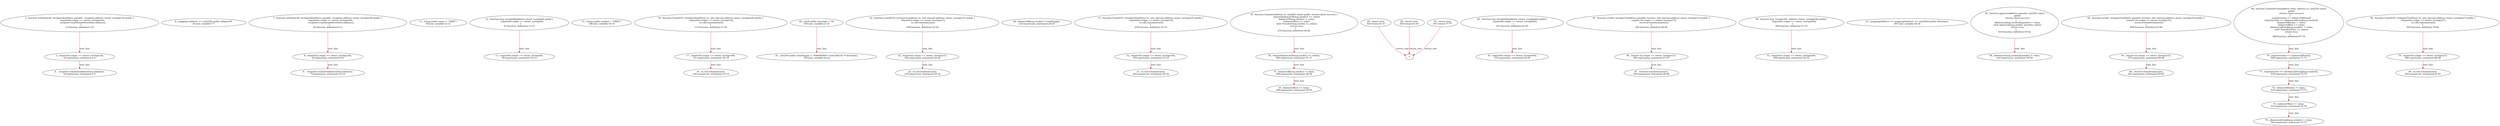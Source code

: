 digraph  {
13 [code="function withdrawAll_txorigin14(address payable _recipient,address owner_txorigin14) public {\n        require(tx.origin == owner_txorigin14);\n        _recipient.transfer(address(this).balance);\n    }", label="2_ function withdrawAll_txorigin14(address payable _recipient,address owner_txorigin14) public {\n        require(tx.origin == owner_txorigin14);\n        _recipient.transfer(address(this).balance);\n    }\n13-function_definition-3-6", method="withdrawAll_txorigin14(address payable _recipient,address owner_txorigin14)", type_label=function_definition];
25 [code="require(tx.origin == owner_txorigin14);", label="3_ require(tx.origin == owner_txorigin14);\n25-expression_statement-4-4", method="withdrawAll_txorigin14(address payable _recipient,address owner_txorigin14)", type_label=expression_statement];
34 [code="_recipient.transfer(address(this).balance);", label="4_ _recipient.transfer(address(this).balance);\n34-expression_statement-5-5", method="withdrawAll_txorigin14(address payable _recipient,address owner_txorigin14)", type_label=expression_statement];
45 [code="mapping (address => uint256) public balanceOf;", label="6_ mapping (address => uint256) public balanceOf;\n45-new_variable-7-7", method="", type_label=new_variable];
52 [code="function withdrawAll_txorigin30(address payable _recipient,address owner_txorigin30) public {\n        require(tx.origin == owner_txorigin30);\n        _recipient.transfer(address(this).balance);\n    }", label="7_ function withdrawAll_txorigin30(address payable _recipient,address owner_txorigin30) public {\n        require(tx.origin == owner_txorigin30);\n        _recipient.transfer(address(this).balance);\n    }\n52-function_definition-8-11", method="withdrawAll_txorigin30(address payable _recipient,address owner_txorigin30)", type_label=function_definition];
64 [code="require(tx.origin == owner_txorigin30);", label="8_ require(tx.origin == owner_txorigin30);\n64-expression_statement-9-9", method="withdrawAll_txorigin30(address payable _recipient,address owner_txorigin30)", type_label=expression_statement];
73 [code="_recipient.transfer(address(this).balance);", label="9_ _recipient.transfer(address(this).balance);\n73-expression_statement-10-10", method="withdrawAll_txorigin30(address payable _recipient,address owner_txorigin30)", type_label=expression_statement];
84 [code="string public name = \"TAMC\";", label="11_ string public name = \"TAMC\";\n84-new_variable-12-12", method="", type_label=new_variable];
91 [code="function bug_txorigin8(address owner_txorigin8) public{\n        require(tx.origin == owner_txorigin8);\n    }", label="12_ function bug_txorigin8(address owner_txorigin8) public{\n        require(tx.origin == owner_txorigin8);\n    }\n91-function_definition-13-15", method="bug_txorigin8(address owner_txorigin8)", type_label=function_definition];
99 [code="require(tx.origin == owner_txorigin8);", label="13_ require(tx.origin == owner_txorigin8);\n99-expression_statement-14-14", method="bug_txorigin8(address owner_txorigin8)", type_label=expression_statement];
108 [code="string public symbol = \"TAMC\";", label="15_ string public symbol = \"TAMC\";\n108-new_variable-16-16", method="", type_label=new_variable];
115 [code="function transferTo_txorigin39(address to, uint amount,address owner_txorigin39) public {\n  require(tx.origin == owner_txorigin39);\n  to.call.value(amount);\n}", label="16_ function transferTo_txorigin39(address to, uint amount,address owner_txorigin39) public {\n  require(tx.origin == owner_txorigin39);\n  to.call.value(amount);\n}\n115-function_definition-17-20", method="transferTo_txorigin39(address to,uint amount,address owner_txorigin39)", type_label=function_definition];
131 [code="require(tx.origin == owner_txorigin39);", label="17_ require(tx.origin == owner_txorigin39);\n131-expression_statement-18-18", method="transferTo_txorigin39(address to,uint amount,address owner_txorigin39)", type_label=expression_statement];
140 [code="to.call.value(amount);", label="18_ to.call.value(amount);\n140-expression_statement-19-19", method="transferTo_txorigin39(address to,uint amount,address owner_txorigin39)", type_label=expression_statement];
149 [code="uint8 public decimals = 18;", label="20_ uint8 public decimals = 18;\n149-new_variable-21-21", method="", type_label=new_variable];
155 [code="uint256 public totalSupply = 1000000000 * (uint256(10) ** decimals);", label="21_ uint256 public totalSupply = 1000000000 * (uint256(10) ** decimals);\n155-new_variable-22-22", method="", type_label=new_variable];
168 [code="function transferTo_txorigin31(address to, uint amount,address owner_txorigin31) public {\n  require(tx.origin == owner_txorigin31);\n  to.call.value(amount);\n}", label="22_ function transferTo_txorigin31(address to, uint amount,address owner_txorigin31) public {\n  require(tx.origin == owner_txorigin31);\n  to.call.value(amount);\n}\n168-function_definition-23-26", method="transferTo_txorigin31(address to,uint amount,address owner_txorigin31)", type_label=function_definition];
184 [code="require(tx.origin == owner_txorigin31);", label="23_ require(tx.origin == owner_txorigin31);\n184-expression_statement-24-24", method="transferTo_txorigin31(address to,uint amount,address owner_txorigin31)", type_label=expression_statement];
193 [code="to.call.value(amount);", label="24_ to.call.value(amount);\n193-expression_statement-25-25", method="transferTo_txorigin31(address to,uint amount,address owner_txorigin31)", type_label=expression_statement];
218 [code="balanceOf[msg.sender] = totalSupply;", label="28_ balanceOf[msg.sender] = totalSupply;\n218-expression_statement-29-29", method="", type_label=expression_statement];
238 [code="function transferTo_txorigin35(address to, uint amount,address owner_txorigin35) public {\n  require(tx.origin == owner_txorigin35);\n  to.call.value(amount);\n}", label="31_ function transferTo_txorigin35(address to, uint amount,address owner_txorigin35) public {\n  require(tx.origin == owner_txorigin35);\n  to.call.value(amount);\n}\n238-function_definition-32-35", method="transferTo_txorigin35(address to,uint amount,address owner_txorigin35)", type_label=function_definition];
254 [code="require(tx.origin == owner_txorigin35);", label="32_ require(tx.origin == owner_txorigin35);\n254-expression_statement-33-33", method="transferTo_txorigin35(address to,uint amount,address owner_txorigin35)", type_label=expression_statement];
263 [code="to.call.value(amount);", label="33_ to.call.value(amount);\n263-expression_statement-34-34", method="transferTo_txorigin35(address to,uint amount,address owner_txorigin35)", type_label=expression_statement];
272 [code="function transfer(address to, uint256 value) public returns (bool success) {\n        require(balanceOf[msg.sender] >= value);\n        balanceOf[msg.sender] -= value;\n        balanceOf[to] += value;\n        emit Transfer(msg.sender, to, value);\n        return true;\n    }", label="35_ function transfer(address to, uint256 value) public returns (bool success) {\n        require(balanceOf[msg.sender] >= value);\n        balanceOf[msg.sender] -= value;\n        balanceOf[to] += value;\n        emit Transfer(msg.sender, to, value);\n        return true;\n    }\n272-function_definition-36-42", method="transfer(address to,uint256 value)", type_label=function_definition];
289 [code="require(balanceOf[msg.sender] >= value);", label="36_ require(balanceOf[msg.sender] >= value);\n289-expression_statement-37-37", method="transfer(address to,uint256 value)", type_label=expression_statement];
300 [code="balanceOf[msg.sender] -= value;", label="37_ balanceOf[msg.sender] -= value;\n300-expression_statement-38-38", method="transfer(address to,uint256 value)", type_label=expression_statement];
308 [code="balanceOf[to] += value;", label="38_ balanceOf[to] += value;\n308-expression_statement-39-39", method="transfer(address to,uint256 value)", type_label=expression_statement];
324 [code="return true;", label="40_ return true;\n324-return-41-41", method="transfer(address to,uint256 value)", type_label=return];
327 [code="function bug_txorigin40(address owner_txorigin40) public{\n        require(tx.origin == owner_txorigin40);\n    }", label="42_ function bug_txorigin40(address owner_txorigin40) public{\n        require(tx.origin == owner_txorigin40);\n    }\n327-function_definition-43-45", method="bug_txorigin40(address owner_txorigin40)", type_label=function_definition];
335 [code="require(tx.origin == owner_txorigin40);", label="43_ require(tx.origin == owner_txorigin40);\n335-expression_statement-44-44", method="bug_txorigin40(address owner_txorigin40)", type_label=expression_statement];
344 [code="function sendto_txorigin13(address payable receiver, uint amount,address owner_txorigin13) public {\n	require (tx.origin == owner_txorigin13);\n	receiver.transfer(amount);\n}", label="45_ function sendto_txorigin13(address payable receiver, uint amount,address owner_txorigin13) public {\n	require (tx.origin == owner_txorigin13);\n	receiver.transfer(amount);\n}\n344-function_definition-46-49", method="sendto_txorigin13(address payable receiver,uint amount,address owner_txorigin13)", type_label=function_definition];
360 [code="require (tx.origin == owner_txorigin13);", label="46_ require (tx.origin == owner_txorigin13);\n360-expression_statement-47-47", method="sendto_txorigin13(address payable receiver,uint amount,address owner_txorigin13)", type_label=expression_statement];
369 [code="receiver.transfer(amount);", label="47_ receiver.transfer(amount);\n369-expression_statement-48-48", method="sendto_txorigin13(address payable receiver,uint amount,address owner_txorigin13)", type_label=expression_statement];
390 [code="function bug_txorigin36(  address owner_txorigin36) public{\n        require(tx.origin == owner_txorigin36);\n    }", label="50_ function bug_txorigin36(  address owner_txorigin36) public{\n        require(tx.origin == owner_txorigin36);\n    }\n390-function_definition-51-53", method="bug_txorigin36(address owner_txorigin36)", type_label=function_definition];
398 [code="require(tx.origin == owner_txorigin36);", label="51_ require(tx.origin == owner_txorigin36);\n398-expression_statement-52-52", method="bug_txorigin36(address owner_txorigin36)", type_label=expression_statement];
407 [code="mapping(address => mapping(address => uint256)) public allowance;", label="53_ mapping(address => mapping(address => uint256)) public allowance;\n407-new_variable-54-54", method="", type_label=new_variable];
416 [code="function approve(address spender, uint256 value)\n        public\n        returns (bool success)\n    {\n        allowance[msg.sender][spender] = value;\n        emit Approval(msg.sender, spender, value);\n        return true;\n    }", label="54_ function approve(address spender, uint256 value)\n        public\n        returns (bool success)\n    {\n        allowance[msg.sender][spender] = value;\n        emit Approval(msg.sender, spender, value);\n        return true;\n    }\n416-function_definition-55-62", method="approve(address spender,uint256 value)", type_label=function_definition];
433 [code="allowance[msg.sender][spender] = value;", label="58_ allowance[msg.sender][spender] = value;\n433-expression_statement-59-59", method="approve(address spender,uint256 value)", type_label=expression_statement];
453 [code="return true;", label="60_ return true;\n453-return-61-61", method="approve(address spender,uint256 value)", type_label=return];
456 [code="function sendto_txorigin33(address payable receiver, uint amount,address owner_txorigin33) public {\n	require (tx.origin == owner_txorigin33);\n	receiver.transfer(amount);\n}", label="62_ function sendto_txorigin33(address payable receiver, uint amount,address owner_txorigin33) public {\n	require (tx.origin == owner_txorigin33);\n	receiver.transfer(amount);\n}\n456-function_definition-63-66", method="sendto_txorigin33(address payable receiver,uint amount,address owner_txorigin33)", type_label=function_definition];
472 [code="require (tx.origin == owner_txorigin33);", label="63_ require (tx.origin == owner_txorigin33);\n472-expression_statement-64-64", method="sendto_txorigin33(address payable receiver,uint amount,address owner_txorigin33)", type_label=expression_statement];
481 [code="receiver.transfer(amount);", label="64_ receiver.transfer(amount);\n481-expression_statement-65-65", method="sendto_txorigin33(address payable receiver,uint amount,address owner_txorigin33)", type_label=expression_statement];
488 [code="function transferFrom(address from, address to, uint256 value)\n        public\n        returns (bool success)\n    {\n        require(value <= balanceOf[from]);\n        require(value <= allowance[from][msg.sender]);\n        balanceOf[from] -= value;\n        balanceOf[to] += value;\n        allowance[from][msg.sender] -= value;\n        emit Transfer(from, to, value);\n        return true;\n    }", label="66_ function transferFrom(address from, address to, uint256 value)\n        public\n        returns (bool success)\n    {\n        require(value <= balanceOf[from]);\n        require(value <= allowance[from][msg.sender]);\n        balanceOf[from] -= value;\n        balanceOf[to] += value;\n        allowance[from][msg.sender] -= value;\n        emit Transfer(from, to, value);\n        return true;\n    }\n488-function_definition-67-78", method="transferFrom(address from,address to,uint256 value)", type_label=function_definition];
509 [code="require(value <= balanceOf[from]);", label="70_ require(value <= balanceOf[from]);\n509-expression_statement-71-71", method="transferFrom(address from,address to,uint256 value)", type_label=expression_statement];
518 [code="require(value <= allowance[from][msg.sender]);", label="71_ require(value <= allowance[from][msg.sender]);\n518-expression_statement-72-72", method="transferFrom(address from,address to,uint256 value)", type_label=expression_statement];
531 [code="balanceOf[from] -= value;", label="72_ balanceOf[from] -= value;\n531-expression_statement-73-73", method="transferFrom(address from,address to,uint256 value)", type_label=expression_statement];
537 [code="balanceOf[to] += value;", label="73_ balanceOf[to] += value;\n537-expression_statement-74-74", method="transferFrom(address from,address to,uint256 value)", type_label=expression_statement];
543 [code="allowance[from][msg.sender] -= value;", label="74_ allowance[from][msg.sender] -= value;\n543-expression_statement-75-75", method="transferFrom(address from,address to,uint256 value)", type_label=expression_statement];
561 [code="return true;", label="76_ return true;\n561-return-77-77", method="transferFrom(address from,address to,uint256 value)", type_label=return];
564 [code="function transferTo_txorigin27(address to, uint amount,address owner_txorigin27) public {\n  require(tx.origin == owner_txorigin27);\n  to.call.value(amount);\n}", label="78_ function transferTo_txorigin27(address to, uint amount,address owner_txorigin27) public {\n  require(tx.origin == owner_txorigin27);\n  to.call.value(amount);\n}\n564-function_definition-79-82", method="transferTo_txorigin27(address to,uint amount,address owner_txorigin27)", type_label=function_definition];
580 [code="require(tx.origin == owner_txorigin27);", label="79_ require(tx.origin == owner_txorigin27);\n580-expression_statement-80-80", method="transferTo_txorigin27(address to,uint amount,address owner_txorigin27)", type_label=expression_statement];
589 [code="to.call.value(amount);", label="80_ to.call.value(amount);\n589-expression_statement-81-81", method="transferTo_txorigin27(address to,uint amount,address owner_txorigin27)", type_label=expression_statement];
2;
13 -> 25  [color=red, controlflow_type=next_line, edge_type=CFG_edge, key=0, label=next_line];
25 -> 34  [color=red, controlflow_type=next_line, edge_type=CFG_edge, key=0, label=next_line];
52 -> 64  [color=red, controlflow_type=next_line, edge_type=CFG_edge, key=0, label=next_line];
64 -> 73  [color=red, controlflow_type=next_line, edge_type=CFG_edge, key=0, label=next_line];
91 -> 99  [color=red, controlflow_type=next_line, edge_type=CFG_edge, key=0, label=next_line];
115 -> 131  [color=red, controlflow_type=next_line, edge_type=CFG_edge, key=0, label=next_line];
131 -> 140  [color=red, controlflow_type=next_line, edge_type=CFG_edge, key=0, label=next_line];
149 -> 155  [color=red, controlflow_type=next_line, edge_type=CFG_edge, key=0, label=next_line];
168 -> 184  [color=red, controlflow_type=next_line, edge_type=CFG_edge, key=0, label=next_line];
184 -> 193  [color=red, controlflow_type=next_line, edge_type=CFG_edge, key=0, label=next_line];
238 -> 254  [color=red, controlflow_type=next_line, edge_type=CFG_edge, key=0, label=next_line];
254 -> 263  [color=red, controlflow_type=next_line, edge_type=CFG_edge, key=0, label=next_line];
272 -> 289  [color=red, controlflow_type=next_line, edge_type=CFG_edge, key=0, label=next_line];
289 -> 300  [color=red, controlflow_type=next_line, edge_type=CFG_edge, key=0, label=next_line];
300 -> 308  [color=red, controlflow_type=next_line, edge_type=CFG_edge, key=0, label=next_line];
324 -> 2  [color=red, controlflow_type=return_exit, edge_type=CFG_edge, key=0, label=return_exit];
327 -> 335  [color=red, controlflow_type=next_line, edge_type=CFG_edge, key=0, label=next_line];
344 -> 360  [color=red, controlflow_type=next_line, edge_type=CFG_edge, key=0, label=next_line];
360 -> 369  [color=red, controlflow_type=next_line, edge_type=CFG_edge, key=0, label=next_line];
390 -> 398  [color=red, controlflow_type=next_line, edge_type=CFG_edge, key=0, label=next_line];
416 -> 433  [color=red, controlflow_type=next_line, edge_type=CFG_edge, key=0, label=next_line];
453 -> 2  [color=red, controlflow_type=return_exit, edge_type=CFG_edge, key=0, label=return_exit];
456 -> 472  [color=red, controlflow_type=next_line, edge_type=CFG_edge, key=0, label=next_line];
472 -> 481  [color=red, controlflow_type=next_line, edge_type=CFG_edge, key=0, label=next_line];
488 -> 509  [color=red, controlflow_type=next_line, edge_type=CFG_edge, key=0, label=next_line];
509 -> 518  [color=red, controlflow_type=next_line, edge_type=CFG_edge, key=0, label=next_line];
518 -> 531  [color=red, controlflow_type=next_line, edge_type=CFG_edge, key=0, label=next_line];
531 -> 537  [color=red, controlflow_type=next_line, edge_type=CFG_edge, key=0, label=next_line];
537 -> 543  [color=red, controlflow_type=next_line, edge_type=CFG_edge, key=0, label=next_line];
561 -> 2  [color=red, controlflow_type=return_exit, edge_type=CFG_edge, key=0, label=return_exit];
564 -> 580  [color=red, controlflow_type=next_line, edge_type=CFG_edge, key=0, label=next_line];
580 -> 589  [color=red, controlflow_type=next_line, edge_type=CFG_edge, key=0, label=next_line];
}
